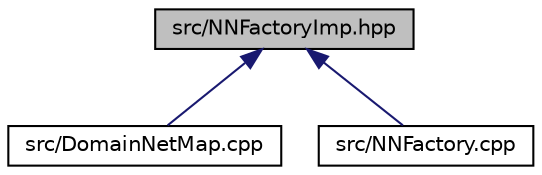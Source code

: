 digraph "src/NNFactoryImp.hpp"
{
 // LATEX_PDF_SIZE
  edge [fontname="Helvetica",fontsize="10",labelfontname="Helvetica",labelfontsize="10"];
  node [fontname="Helvetica",fontsize="10",shape=record];
  Node1 [label="src/NNFactoryImp.hpp",height=0.2,width=0.4,color="black", fillcolor="grey75", style="filled", fontcolor="black",tooltip=" "];
  Node1 -> Node2 [dir="back",color="midnightblue",fontsize="10",style="solid",fontname="Helvetica"];
  Node2 [label="src/DomainNetMap.cpp",height=0.2,width=0.4,color="black", fillcolor="white", style="filled",URL="$_domain_net_map_8cpp.html",tooltip=" "];
  Node1 -> Node3 [dir="back",color="midnightblue",fontsize="10",style="solid",fontname="Helvetica"];
  Node3 [label="src/NNFactory.cpp",height=0.2,width=0.4,color="black", fillcolor="white", style="filled",URL="$_n_n_factory_8cpp.html",tooltip=" "];
}
